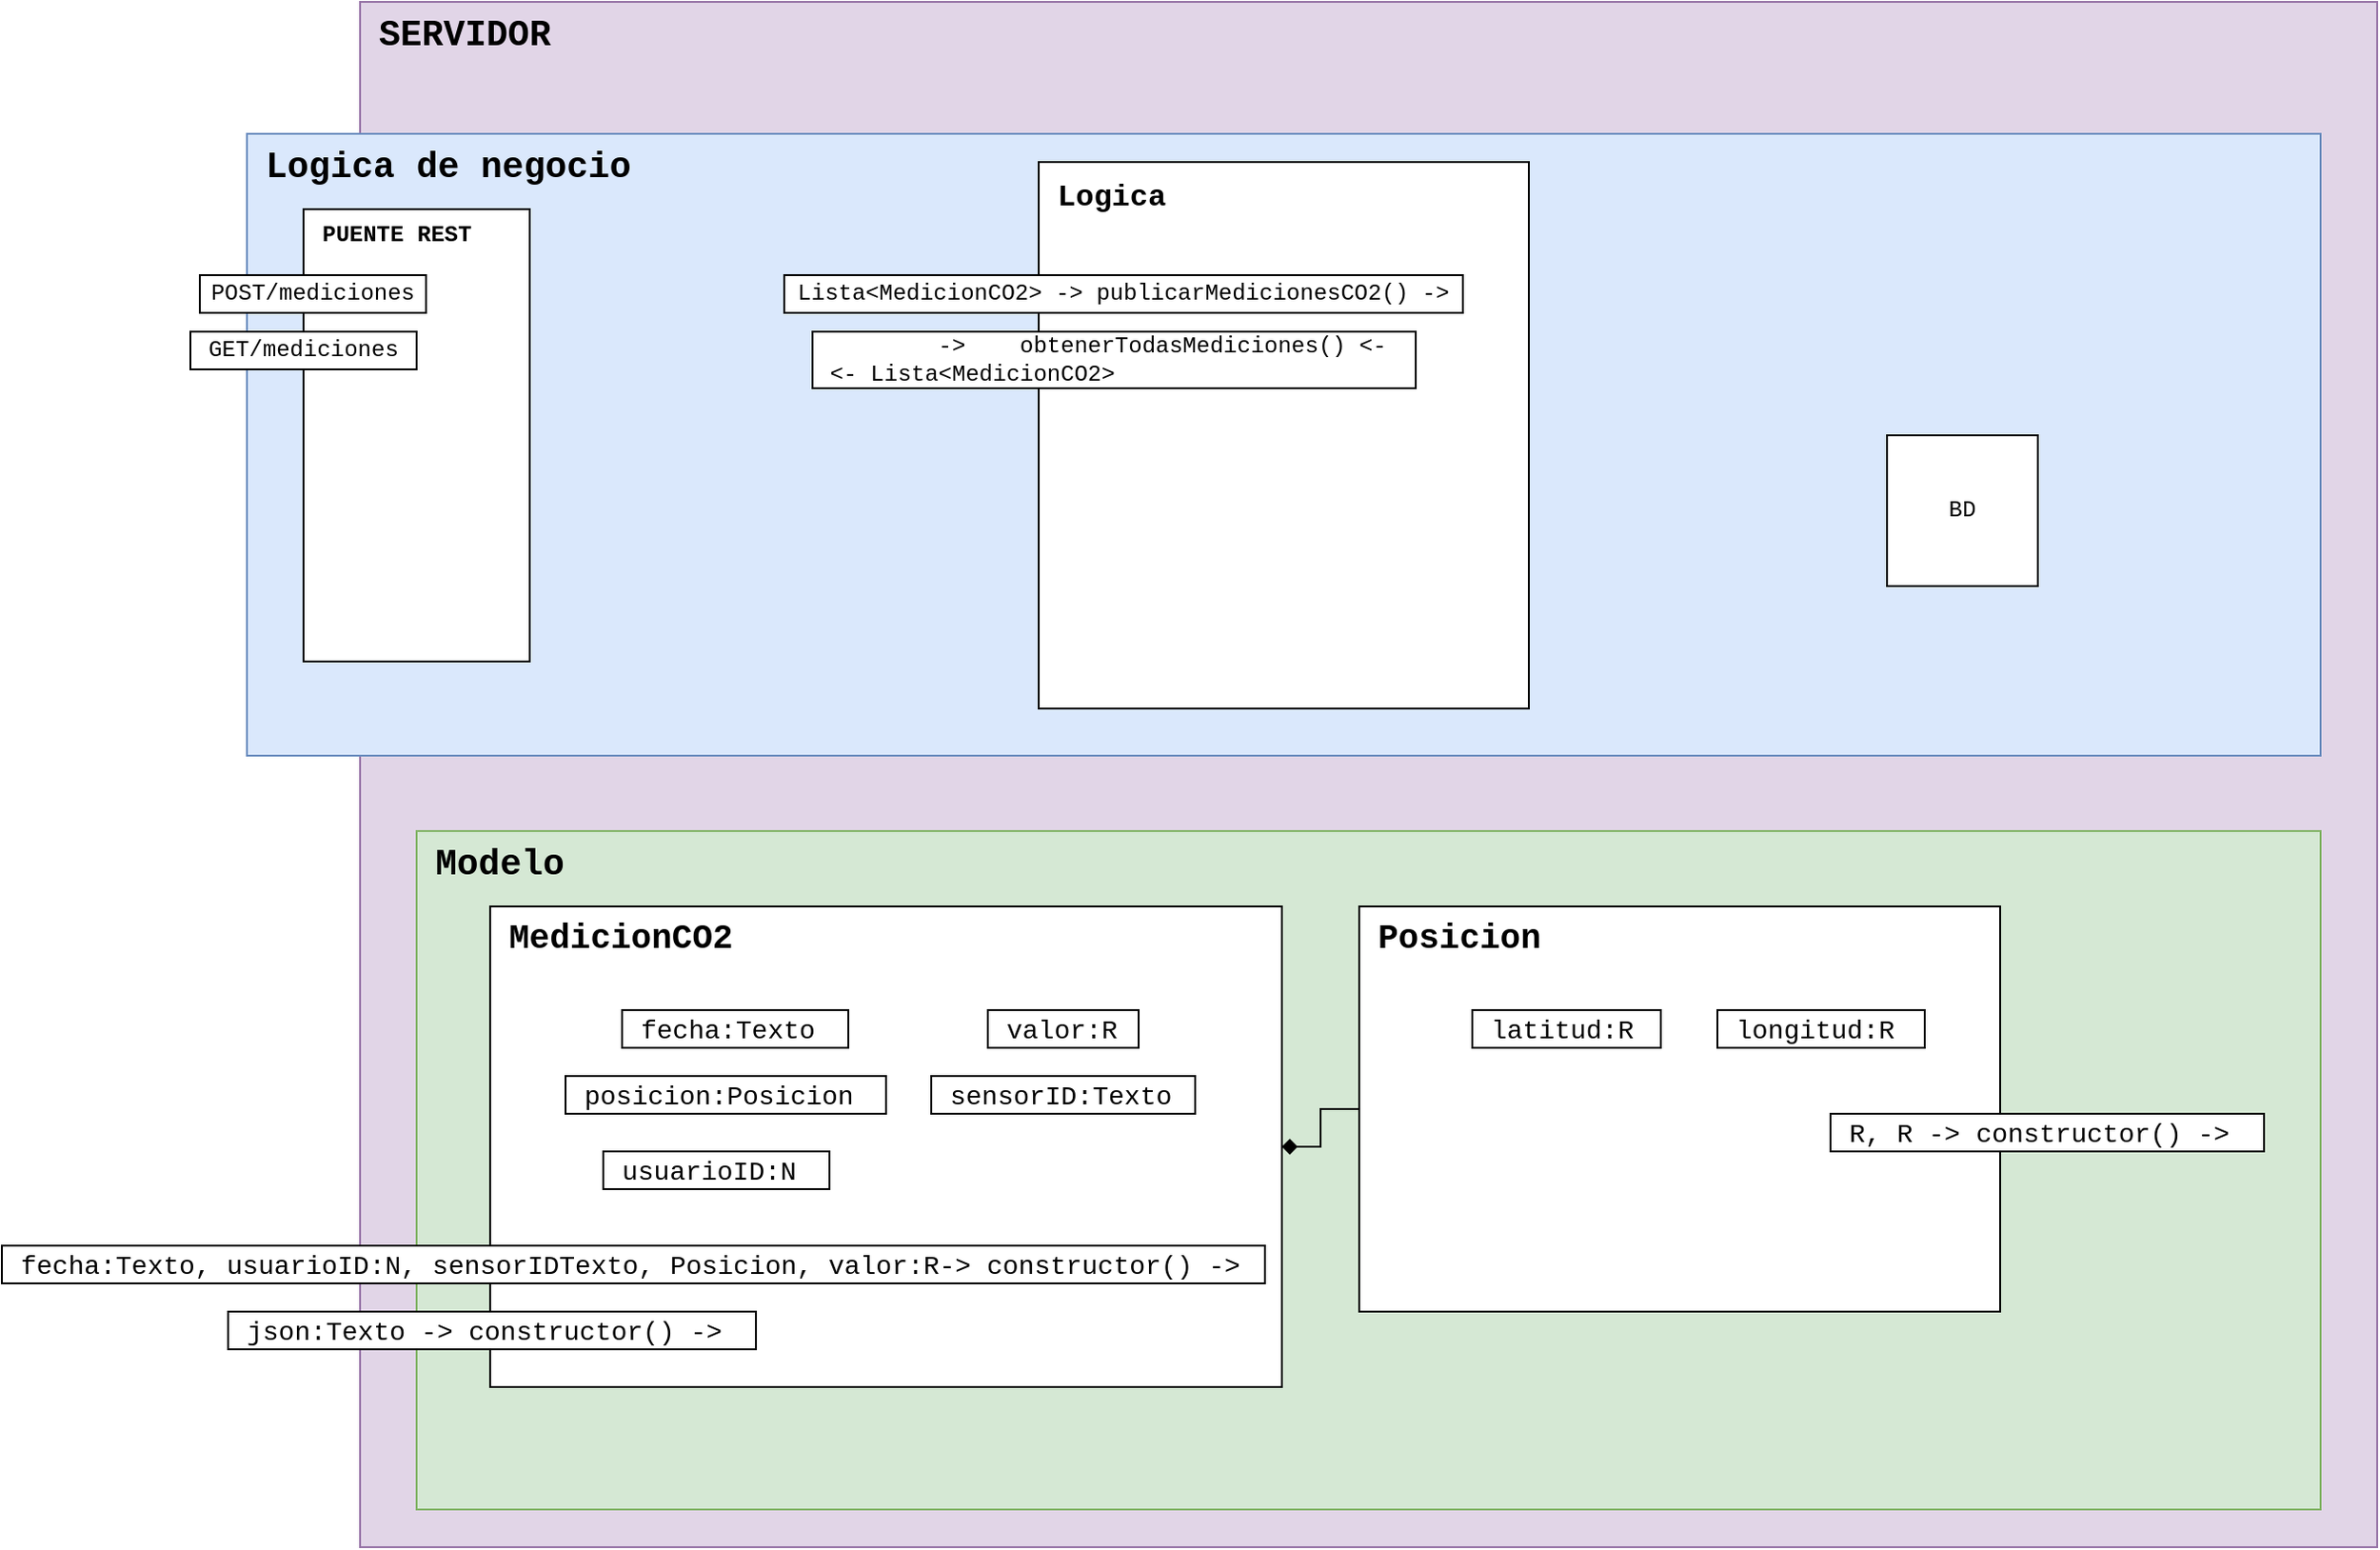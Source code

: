 <mxfile version="15.4.0" type="device"><diagram id="e4tYk5Nj1bj3TmhEXMhl" name="Página-1"><mxGraphModel dx="1483" dy="867" grid="1" gridSize="10" guides="1" tooltips="1" connect="1" arrows="1" fold="1" page="1" pageScale="1" pageWidth="827" pageHeight="1169" math="0" shadow="0"><root><mxCell id="0"/><mxCell id="1" parent="0"/><mxCell id="7l7vxzB_Db9Ub4MWQ9kJ-1" value="&lt;font style=&quot;font-size: 19px&quot;&gt;&lt;b&gt;SERVIDOR&lt;/b&gt;&lt;/font&gt;" style="whiteSpace=wrap;html=1;fontFamily=Courier New;verticalAlign=top;align=left;spacingLeft=8;fillColor=#e1d5e7;strokeColor=#9673a6;" parent="1" vertex="1"><mxGeometry x="730" y="50" width="1070" height="820" as="geometry"/></mxCell><mxCell id="7l7vxzB_Db9Ub4MWQ9kJ-58" value="&lt;font style=&quot;font-size: 19px&quot;&gt;&lt;b&gt;Logica de negocio&lt;/b&gt;&lt;/font&gt;" style="whiteSpace=wrap;html=1;fontFamily=Courier New;verticalAlign=top;align=left;spacingLeft=8;fillColor=#dae8fc;strokeColor=#6c8ebf;" parent="1" vertex="1"><mxGeometry x="670" y="120" width="1100" height="330" as="geometry"/></mxCell><mxCell id="7l7vxzB_Db9Ub4MWQ9kJ-8" value="BD" style="whiteSpace=wrap;html=1;aspect=fixed;fontFamily=Courier New;" parent="1" vertex="1"><mxGeometry x="1540" y="280" width="80" height="80" as="geometry"/></mxCell><mxCell id="7l7vxzB_Db9Ub4MWQ9kJ-13" value="PUENTE REST" style="rounded=0;whiteSpace=wrap;html=1;fontFamily=Courier New;verticalAlign=top;align=left;spacingLeft=8;fontStyle=1" parent="1" vertex="1"><mxGeometry x="700" y="160" width="120" height="240" as="geometry"/></mxCell><mxCell id="7l7vxzB_Db9Ub4MWQ9kJ-20" value="&lt;font style=&quot;font-size: 19px&quot;&gt;&lt;b style=&quot;font-size: 16px&quot;&gt;Logica&lt;/b&gt;&lt;/font&gt;" style="whiteSpace=wrap;html=1;fontFamily=Courier New;verticalAlign=top;align=left;spacingLeft=8;" parent="1" vertex="1"><mxGeometry x="1090" y="135" width="260" height="290" as="geometry"/></mxCell><mxCell id="7l7vxzB_Db9Ub4MWQ9kJ-22" value="Lista&amp;lt;MedicionCO2&amp;gt; -&amp;gt; publicarMedicionesCO2() -&amp;gt;" style="rounded=0;whiteSpace=wrap;html=1;fontFamily=Courier New;autosize=1;" parent="1" vertex="1"><mxGeometry x="955" y="195" width="360" height="20" as="geometry"/></mxCell><mxCell id="7l7vxzB_Db9Ub4MWQ9kJ-24" value="&amp;nbsp; &amp;nbsp; &amp;nbsp; &amp;nbsp; &amp;nbsp;-&amp;gt;&amp;nbsp; &amp;nbsp; obtenerTodasMediciones() &amp;lt;- &lt;br&gt;&amp;nbsp;&amp;lt;- Lista&amp;lt;MedicionCO2&amp;gt;" style="rounded=0;whiteSpace=wrap;html=1;fontFamily=Courier New;autosize=1;align=left;" parent="1" vertex="1"><mxGeometry x="970" y="225" width="320" height="30" as="geometry"/></mxCell><mxCell id="7l7vxzB_Db9Ub4MWQ9kJ-25" value="POST/mediciones" style="rounded=0;whiteSpace=wrap;html=1;fontFamily=Courier New;autosize=1;" parent="1" vertex="1"><mxGeometry x="645" y="195" width="120" height="20" as="geometry"/></mxCell><mxCell id="7l7vxzB_Db9Ub4MWQ9kJ-26" value="GET/mediciones" style="rounded=0;whiteSpace=wrap;html=1;fontFamily=Courier New;autosize=1;" parent="1" vertex="1"><mxGeometry x="640" y="225" width="120" height="20" as="geometry"/></mxCell><mxCell id="7l7vxzB_Db9Ub4MWQ9kJ-40" value="&lt;span style=&quot;font-size: 19px&quot;&gt;&lt;b&gt;Modelo&lt;/b&gt;&lt;/span&gt;" style="whiteSpace=wrap;html=1;fontFamily=Courier New;verticalAlign=top;align=left;spacingLeft=8;fillColor=#d5e8d4;strokeColor=#82b366;" parent="1" vertex="1"><mxGeometry x="760" y="490" width="1010" height="360" as="geometry"/></mxCell><mxCell id="7l7vxzB_Db9Ub4MWQ9kJ-41" value="&lt;font face=&quot;Courier New&quot; size=&quot;1&quot;&gt;&lt;b style=&quot;font-size: 18px&quot;&gt;MedicionCO2&lt;/b&gt;&lt;/font&gt;" style="rounded=0;whiteSpace=wrap;html=1;align=left;verticalAlign=top;spacingLeft=8;" parent="1" vertex="1"><mxGeometry x="799" y="530" width="420" height="255" as="geometry"/></mxCell><mxCell id="7l7vxzB_Db9Ub4MWQ9kJ-42" value="&lt;span style=&quot;font-size: 14px&quot;&gt;fecha:Texto&lt;br&gt;&lt;/span&gt;" style="rounded=0;whiteSpace=wrap;html=1;align=left;fontFamily=Courier New;autosize=1;spacingTop=2;spacingLeft=8;" parent="1" vertex="1"><mxGeometry x="869" y="585" width="120" height="20" as="geometry"/></mxCell><mxCell id="7l7vxzB_Db9Ub4MWQ9kJ-43" value="&lt;span style=&quot;font-size: 14px&quot;&gt;valor:R&lt;br&gt;&lt;/span&gt;" style="rounded=0;whiteSpace=wrap;html=1;align=left;fontFamily=Courier New;autosize=1;spacingTop=2;spacingLeft=8;" parent="1" vertex="1"><mxGeometry x="1063" y="585" width="80" height="20" as="geometry"/></mxCell><mxCell id="7l7vxzB_Db9Ub4MWQ9kJ-44" value="&lt;span style=&quot;font-size: 14px&quot;&gt;posicion:Posicion&lt;br&gt;&lt;/span&gt;" style="rounded=0;whiteSpace=wrap;html=1;align=left;fontFamily=Courier New;autosize=1;spacingTop=2;spacingLeft=8;" parent="1" vertex="1"><mxGeometry x="839" y="620" width="170" height="20" as="geometry"/></mxCell><mxCell id="7l7vxzB_Db9Ub4MWQ9kJ-45" value="&lt;span style=&quot;font-size: 14px&quot;&gt;sensorID:Texto&lt;br&gt;&lt;/span&gt;" style="rounded=0;whiteSpace=wrap;html=1;align=left;fontFamily=Courier New;autosize=1;spacingTop=2;spacingLeft=8;" parent="1" vertex="1"><mxGeometry x="1033" y="620" width="140" height="20" as="geometry"/></mxCell><mxCell id="7l7vxzB_Db9Ub4MWQ9kJ-46" value="&lt;span style=&quot;font-size: 14px&quot;&gt;fecha:Texto, usuarioID:N, sensorIDTexto, Posicion, valor:R&lt;/span&gt;&lt;span style=&quot;font-size: 14px&quot;&gt;-&amp;gt; constructor() -&amp;gt;&lt;br&gt;&lt;/span&gt;" style="rounded=0;whiteSpace=wrap;html=1;align=left;fontFamily=Courier New;autosize=1;spacingTop=2;spacingLeft=8;" parent="1" vertex="1"><mxGeometry x="540" y="710" width="670" height="20" as="geometry"/></mxCell><mxCell id="7l7vxzB_Db9Ub4MWQ9kJ-47" value="&lt;span style=&quot;font-size: 14px&quot;&gt;usuarioID:N&lt;br&gt;&lt;/span&gt;" style="rounded=0;whiteSpace=wrap;html=1;align=left;fontFamily=Courier New;autosize=1;spacingTop=2;spacingLeft=8;" parent="1" vertex="1"><mxGeometry x="859" y="660" width="120" height="20" as="geometry"/></mxCell><mxCell id="9RqraQWZG01R6Q5NzD9K-1" style="edgeStyle=orthogonalEdgeStyle;rounded=0;orthogonalLoop=1;jettySize=auto;html=1;endArrow=diamond;endFill=1;" edge="1" parent="1" source="7l7vxzB_Db9Ub4MWQ9kJ-48" target="7l7vxzB_Db9Ub4MWQ9kJ-41"><mxGeometry relative="1" as="geometry"/></mxCell><mxCell id="7l7vxzB_Db9Ub4MWQ9kJ-48" value="&lt;font face=&quot;Courier New&quot; size=&quot;1&quot;&gt;&lt;b style=&quot;font-size: 18px&quot;&gt;Posicion&lt;/b&gt;&lt;/font&gt;" style="rounded=0;whiteSpace=wrap;html=1;align=left;verticalAlign=top;spacingLeft=8;" parent="1" vertex="1"><mxGeometry x="1260" y="530" width="340" height="215" as="geometry"/></mxCell><mxCell id="7l7vxzB_Db9Ub4MWQ9kJ-49" value="&lt;span style=&quot;font-size: 14px&quot;&gt;latitud:R&lt;br&gt;&lt;/span&gt;" style="rounded=0;whiteSpace=wrap;html=1;align=left;fontFamily=Courier New;autosize=1;spacingTop=2;spacingLeft=8;" parent="1" vertex="1"><mxGeometry x="1320" y="585" width="100" height="20" as="geometry"/></mxCell><mxCell id="7l7vxzB_Db9Ub4MWQ9kJ-50" value="&lt;span style=&quot;font-size: 14px&quot;&gt;longitud:R&lt;br&gt;&lt;/span&gt;" style="rounded=0;whiteSpace=wrap;html=1;align=left;fontFamily=Courier New;autosize=1;spacingTop=2;spacingLeft=8;" parent="1" vertex="1"><mxGeometry x="1450" y="585" width="110" height="20" as="geometry"/></mxCell><mxCell id="7l7vxzB_Db9Ub4MWQ9kJ-51" value="&lt;span style=&quot;font-size: 14px&quot;&gt;R, R&amp;nbsp;&lt;/span&gt;&lt;span style=&quot;font-size: 14px&quot;&gt;-&amp;gt; constructor() -&amp;gt;&lt;br&gt;&lt;/span&gt;" style="rounded=0;whiteSpace=wrap;html=1;align=left;fontFamily=Courier New;autosize=1;spacingTop=2;spacingLeft=8;" parent="1" vertex="1"><mxGeometry x="1510" y="640" width="230" height="20" as="geometry"/></mxCell><mxCell id="zOBrQ-kSvgUoAxtvizTF-1" value="&lt;span style=&quot;font-size: 14px&quot;&gt;json:Texto&amp;nbsp;&lt;/span&gt;&lt;span style=&quot;font-size: 14px&quot;&gt;-&amp;gt; constructor() -&amp;gt;&lt;br&gt;&lt;/span&gt;" style="rounded=0;whiteSpace=wrap;html=1;align=left;fontFamily=Courier New;autosize=1;spacingTop=2;spacingLeft=8;" parent="1" vertex="1"><mxGeometry x="660" y="745" width="280" height="20" as="geometry"/></mxCell></root></mxGraphModel></diagram></mxfile>